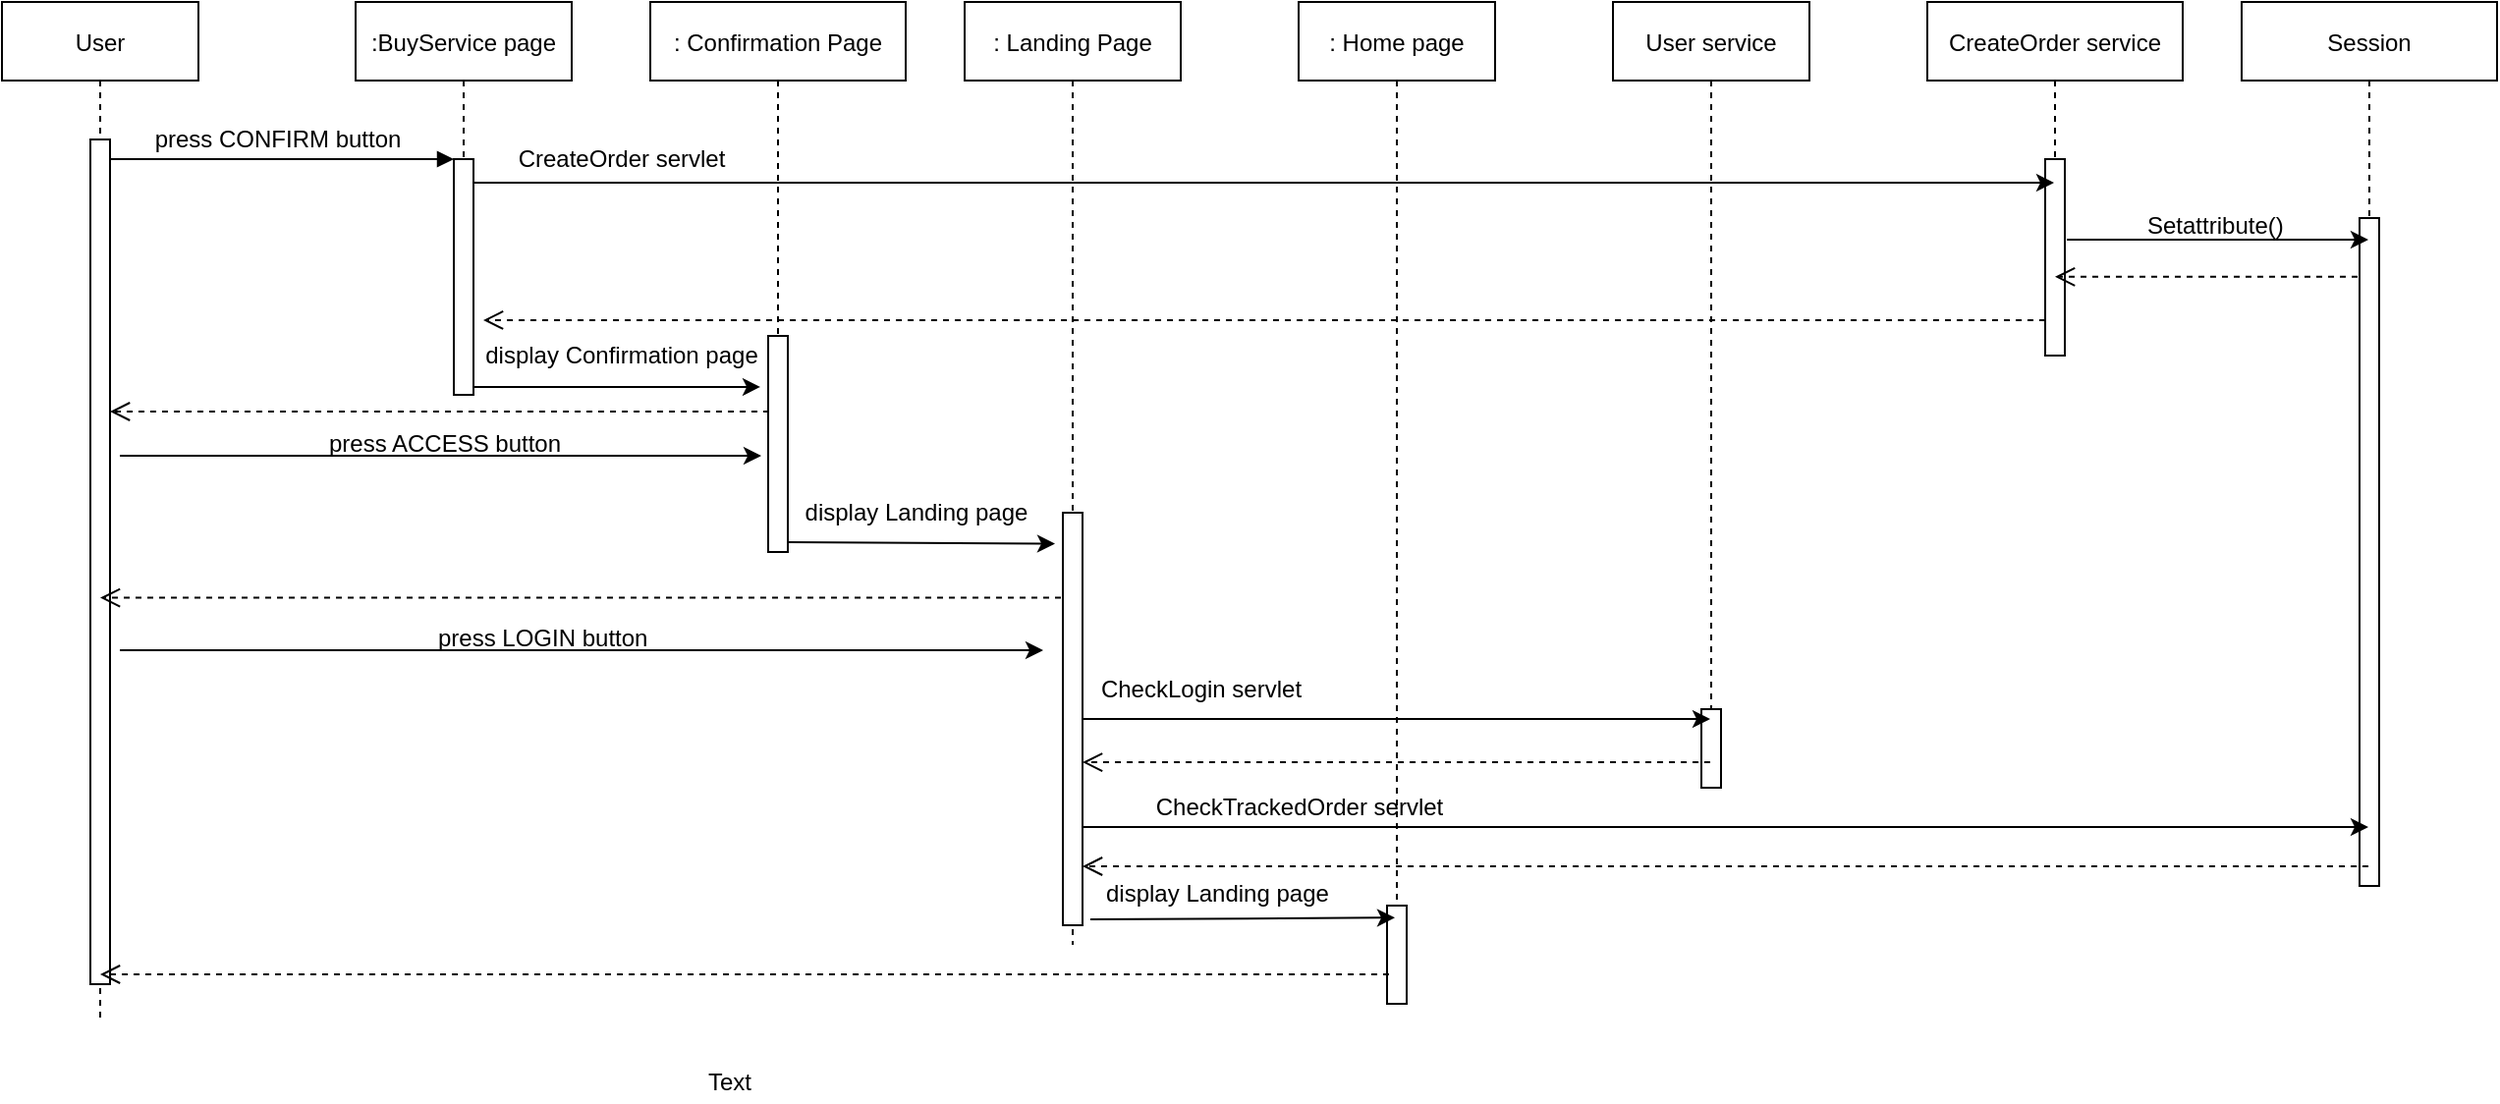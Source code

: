 <mxfile version="17.5.0" type="github">
  <diagram id="kgpKYQtTHZ0yAKxKKP6v" name="Page-1">
    <mxGraphModel dx="1422" dy="788" grid="1" gridSize="10" guides="1" tooltips="1" connect="1" arrows="1" fold="1" page="1" pageScale="1" pageWidth="850" pageHeight="1100" math="0" shadow="0">
      <root>
        <mxCell id="0" />
        <mxCell id="1" parent="0" />
        <mxCell id="3nuBFxr9cyL0pnOWT2aG-1" value="User" style="shape=umlLifeline;perimeter=lifelinePerimeter;container=1;collapsible=0;recursiveResize=0;rounded=0;shadow=0;strokeWidth=1;" parent="1" vertex="1">
          <mxGeometry x="10" y="80" width="100" height="520" as="geometry" />
        </mxCell>
        <mxCell id="3nuBFxr9cyL0pnOWT2aG-2" value="" style="points=[];perimeter=orthogonalPerimeter;rounded=0;shadow=0;strokeWidth=1;" parent="3nuBFxr9cyL0pnOWT2aG-1" vertex="1">
          <mxGeometry x="45" y="70" width="10" height="430" as="geometry" />
        </mxCell>
        <mxCell id="3nuBFxr9cyL0pnOWT2aG-5" value=":BuyService page" style="shape=umlLifeline;perimeter=lifelinePerimeter;container=1;collapsible=0;recursiveResize=0;rounded=0;shadow=0;strokeWidth=1;" parent="1" vertex="1">
          <mxGeometry x="190" y="80" width="110" height="200" as="geometry" />
        </mxCell>
        <mxCell id="3nuBFxr9cyL0pnOWT2aG-6" value="" style="points=[];perimeter=orthogonalPerimeter;rounded=0;shadow=0;strokeWidth=1;" parent="3nuBFxr9cyL0pnOWT2aG-5" vertex="1">
          <mxGeometry x="50" y="80" width="10" height="120" as="geometry" />
        </mxCell>
        <mxCell id="3nuBFxr9cyL0pnOWT2aG-8" value="" style="verticalAlign=bottom;endArrow=block;entryX=0;entryY=0;shadow=0;strokeWidth=1;entryDx=0;entryDy=0;entryPerimeter=0;" parent="1" source="3nuBFxr9cyL0pnOWT2aG-2" target="3nuBFxr9cyL0pnOWT2aG-6" edge="1">
          <mxGeometry relative="1" as="geometry">
            <mxPoint x="165" y="160" as="sourcePoint" />
          </mxGeometry>
        </mxCell>
        <mxCell id="2_4Tgf92gbjspps2wVmF-2" value="press CONFIRM button" style="text;html=1;align=center;verticalAlign=middle;resizable=0;points=[];autosize=1;strokeColor=none;fillColor=none;" parent="1" vertex="1">
          <mxGeometry x="80" y="140" width="140" height="20" as="geometry" />
        </mxCell>
        <mxCell id="2_4Tgf92gbjspps2wVmF-3" value="CreateOrder service" style="shape=umlLifeline;perimeter=lifelinePerimeter;container=1;collapsible=0;recursiveResize=0;rounded=0;shadow=0;strokeWidth=1;" parent="1" vertex="1">
          <mxGeometry x="990" y="80" width="130" height="180" as="geometry" />
        </mxCell>
        <mxCell id="2_4Tgf92gbjspps2wVmF-4" value="" style="points=[];perimeter=orthogonalPerimeter;rounded=0;shadow=0;strokeWidth=1;" parent="2_4Tgf92gbjspps2wVmF-3" vertex="1">
          <mxGeometry x="60" y="80" width="10" height="100" as="geometry" />
        </mxCell>
        <mxCell id="2_4Tgf92gbjspps2wVmF-5" value="" style="endArrow=classic;html=1;rounded=0;" parent="1" target="2_4Tgf92gbjspps2wVmF-3" edge="1">
          <mxGeometry width="50" height="50" relative="1" as="geometry">
            <mxPoint x="250" y="172" as="sourcePoint" />
            <mxPoint x="880" y="170" as="targetPoint" />
          </mxGeometry>
        </mxCell>
        <mxCell id="2_4Tgf92gbjspps2wVmF-6" value="CreateOrder servlet" style="text;html=1;align=center;verticalAlign=middle;resizable=0;points=[];autosize=1;strokeColor=none;fillColor=none;" parent="1" vertex="1">
          <mxGeometry x="265" y="150" width="120" height="20" as="geometry" />
        </mxCell>
        <mxCell id="2_4Tgf92gbjspps2wVmF-8" value="" style="verticalAlign=bottom;endArrow=open;dashed=1;endSize=8;shadow=0;strokeWidth=1;entryX=1.5;entryY=0.683;entryDx=0;entryDy=0;entryPerimeter=0;" parent="1" source="2_4Tgf92gbjspps2wVmF-4" target="3nuBFxr9cyL0pnOWT2aG-6" edge="1">
          <mxGeometry relative="1" as="geometry">
            <mxPoint x="260" y="220" as="targetPoint" />
            <mxPoint x="700" y="190" as="sourcePoint" />
          </mxGeometry>
        </mxCell>
        <mxCell id="2_4Tgf92gbjspps2wVmF-9" value=": Confirmation Page" style="shape=umlLifeline;perimeter=lifelinePerimeter;container=1;collapsible=0;recursiveResize=0;rounded=0;shadow=0;strokeWidth=1;" parent="1" vertex="1">
          <mxGeometry x="340" y="80" width="130" height="280" as="geometry" />
        </mxCell>
        <mxCell id="2_4Tgf92gbjspps2wVmF-10" value="" style="points=[];perimeter=orthogonalPerimeter;rounded=0;shadow=0;strokeWidth=1;" parent="2_4Tgf92gbjspps2wVmF-9" vertex="1">
          <mxGeometry x="60" y="170" width="10" height="110" as="geometry" />
        </mxCell>
        <mxCell id="2_4Tgf92gbjspps2wVmF-12" value="display Confirmation page" style="text;html=1;align=center;verticalAlign=middle;resizable=0;points=[];autosize=1;strokeColor=none;fillColor=none;" parent="2_4Tgf92gbjspps2wVmF-9" vertex="1">
          <mxGeometry x="-90" y="170" width="150" height="20" as="geometry" />
        </mxCell>
        <mxCell id="2_4Tgf92gbjspps2wVmF-20" value="display Landing page" style="text;html=1;align=center;verticalAlign=middle;resizable=0;points=[];autosize=1;strokeColor=none;fillColor=none;" parent="2_4Tgf92gbjspps2wVmF-9" vertex="1">
          <mxGeometry x="70" y="250" width="130" height="20" as="geometry" />
        </mxCell>
        <mxCell id="2_4Tgf92gbjspps2wVmF-11" value="" style="endArrow=classic;html=1;rounded=0;entryX=-0.4;entryY=0.236;entryDx=0;entryDy=0;entryPerimeter=0;" parent="1" source="3nuBFxr9cyL0pnOWT2aG-6" target="2_4Tgf92gbjspps2wVmF-10" edge="1">
          <mxGeometry width="50" height="50" relative="1" as="geometry">
            <mxPoint x="260" y="270" as="sourcePoint" />
            <mxPoint x="320" y="270" as="targetPoint" />
          </mxGeometry>
        </mxCell>
        <mxCell id="2_4Tgf92gbjspps2wVmF-13" value="" style="verticalAlign=bottom;endArrow=open;dashed=1;endSize=8;shadow=0;strokeWidth=1;exitX=0.05;exitY=0.35;exitDx=0;exitDy=0;exitPerimeter=0;" parent="1" source="2_4Tgf92gbjspps2wVmF-10" target="3nuBFxr9cyL0pnOWT2aG-2" edge="1">
          <mxGeometry relative="1" as="geometry">
            <mxPoint x="70" y="290" as="targetPoint" />
            <mxPoint x="400" y="290" as="sourcePoint" />
          </mxGeometry>
        </mxCell>
        <mxCell id="2_4Tgf92gbjspps2wVmF-14" value="" style="endArrow=classic;html=1;rounded=0;entryX=-0.35;entryY=0.555;entryDx=0;entryDy=0;entryPerimeter=0;" parent="1" target="2_4Tgf92gbjspps2wVmF-10" edge="1">
          <mxGeometry width="50" height="50" relative="1" as="geometry">
            <mxPoint x="70" y="311" as="sourcePoint" />
            <mxPoint x="390" y="320" as="targetPoint" />
          </mxGeometry>
        </mxCell>
        <mxCell id="2_4Tgf92gbjspps2wVmF-15" value="press ACCESS button" style="text;html=1;align=center;verticalAlign=middle;resizable=0;points=[];autosize=1;strokeColor=none;fillColor=none;" parent="1" vertex="1">
          <mxGeometry x="170" y="295" width="130" height="20" as="geometry" />
        </mxCell>
        <mxCell id="2_4Tgf92gbjspps2wVmF-17" value="User service" style="shape=umlLifeline;perimeter=lifelinePerimeter;container=1;collapsible=0;recursiveResize=0;rounded=0;shadow=0;strokeWidth=1;" parent="1" vertex="1">
          <mxGeometry x="830" y="80" width="100" height="400" as="geometry" />
        </mxCell>
        <mxCell id="2_4Tgf92gbjspps2wVmF-18" value="" style="points=[];perimeter=orthogonalPerimeter;rounded=0;shadow=0;strokeWidth=1;" parent="2_4Tgf92gbjspps2wVmF-17" vertex="1">
          <mxGeometry x="45" y="360" width="10" height="40" as="geometry" />
        </mxCell>
        <mxCell id="2_4Tgf92gbjspps2wVmF-19" value="" style="endArrow=classic;html=1;rounded=0;entryX=-0.4;entryY=0.075;entryDx=0;entryDy=0;entryPerimeter=0;" parent="1" target="2_4Tgf92gbjspps2wVmF-26" edge="1">
          <mxGeometry width="50" height="50" relative="1" as="geometry">
            <mxPoint x="410" y="355" as="sourcePoint" />
            <mxPoint x="530" y="353" as="targetPoint" />
          </mxGeometry>
        </mxCell>
        <mxCell id="2_4Tgf92gbjspps2wVmF-25" value=": Landing Page" style="shape=umlLifeline;perimeter=lifelinePerimeter;container=1;collapsible=0;recursiveResize=0;rounded=0;shadow=0;strokeWidth=1;" parent="1" vertex="1">
          <mxGeometry x="500" y="80" width="110" height="480" as="geometry" />
        </mxCell>
        <mxCell id="2_4Tgf92gbjspps2wVmF-26" value="" style="points=[];perimeter=orthogonalPerimeter;rounded=0;shadow=0;strokeWidth=1;" parent="2_4Tgf92gbjspps2wVmF-25" vertex="1">
          <mxGeometry x="50" y="260" width="10" height="210" as="geometry" />
        </mxCell>
        <mxCell id="p9JeNvaNSxOyfhmn88M_-26" value="display Landing page" style="text;whiteSpace=wrap;html=1;" vertex="1" parent="2_4Tgf92gbjspps2wVmF-25">
          <mxGeometry x="70" y="440" width="140" height="30" as="geometry" />
        </mxCell>
        <mxCell id="2_4Tgf92gbjspps2wVmF-29" value="CheckTrackedOrder servlet" style="text;html=1;align=center;verticalAlign=middle;resizable=0;points=[];autosize=1;strokeColor=none;fillColor=none;" parent="1" vertex="1">
          <mxGeometry x="590" y="480" width="160" height="20" as="geometry" />
        </mxCell>
        <mxCell id="2_4Tgf92gbjspps2wVmF-30" value="" style="verticalAlign=bottom;endArrow=open;dashed=1;endSize=8;shadow=0;strokeWidth=1;exitX=-0.1;exitY=0.206;exitDx=0;exitDy=0;exitPerimeter=0;" parent="1" source="2_4Tgf92gbjspps2wVmF-26" target="3nuBFxr9cyL0pnOWT2aG-1" edge="1">
          <mxGeometry relative="1" as="geometry">
            <mxPoint x="254.5" y="196" as="targetPoint" />
            <mxPoint x="795" y="196" as="sourcePoint" />
          </mxGeometry>
        </mxCell>
        <mxCell id="2_4Tgf92gbjspps2wVmF-33" value="" style="endArrow=classic;html=1;rounded=0;exitX=0;exitY=1.25;exitDx=0;exitDy=0;exitPerimeter=0;" parent="1" source="2_4Tgf92gbjspps2wVmF-34" target="2_4Tgf92gbjspps2wVmF-17" edge="1">
          <mxGeometry width="50" height="50" relative="1" as="geometry">
            <mxPoint x="545" y="444" as="sourcePoint" />
            <mxPoint x="690" y="444" as="targetPoint" />
          </mxGeometry>
        </mxCell>
        <mxCell id="2_4Tgf92gbjspps2wVmF-34" value="CheckLogin servlet" style="text;html=1;align=center;verticalAlign=middle;resizable=0;points=[];autosize=1;strokeColor=none;fillColor=none;" parent="1" vertex="1">
          <mxGeometry x="560" y="420" width="120" height="20" as="geometry" />
        </mxCell>
        <mxCell id="p9JeNvaNSxOyfhmn88M_-6" value="" style="endArrow=classic;html=1;rounded=0;" edge="1" parent="1">
          <mxGeometry width="50" height="50" relative="1" as="geometry">
            <mxPoint x="70" y="410" as="sourcePoint" />
            <mxPoint x="540" y="410" as="targetPoint" />
          </mxGeometry>
        </mxCell>
        <mxCell id="p9JeNvaNSxOyfhmn88M_-7" value="press LOGIN button" style="text;whiteSpace=wrap;html=1;" vertex="1" parent="1">
          <mxGeometry x="230" y="390" width="140" height="30" as="geometry" />
        </mxCell>
        <mxCell id="p9JeNvaNSxOyfhmn88M_-11" value="" style="verticalAlign=bottom;endArrow=open;dashed=1;endSize=8;shadow=0;strokeWidth=1;entryX=1;entryY=0.605;entryDx=0;entryDy=0;entryPerimeter=0;" edge="1" parent="1" source="2_4Tgf92gbjspps2wVmF-17" target="2_4Tgf92gbjspps2wVmF-26">
          <mxGeometry relative="1" as="geometry">
            <mxPoint x="140" y="490" as="targetPoint" />
            <mxPoint x="690" y="461" as="sourcePoint" />
          </mxGeometry>
        </mxCell>
        <mxCell id="p9JeNvaNSxOyfhmn88M_-12" value="Session" style="shape=umlLifeline;perimeter=lifelinePerimeter;container=1;collapsible=0;recursiveResize=0;rounded=0;shadow=0;strokeWidth=1;" vertex="1" parent="1">
          <mxGeometry x="1150" y="80" width="130" height="450" as="geometry" />
        </mxCell>
        <mxCell id="p9JeNvaNSxOyfhmn88M_-13" value="" style="points=[];perimeter=orthogonalPerimeter;rounded=0;shadow=0;strokeWidth=1;" vertex="1" parent="p9JeNvaNSxOyfhmn88M_-12">
          <mxGeometry x="60" y="110" width="10" height="340" as="geometry" />
        </mxCell>
        <mxCell id="p9JeNvaNSxOyfhmn88M_-14" value="Text" style="text;html=1;align=center;verticalAlign=middle;resizable=0;points=[];autosize=1;strokeColor=none;fillColor=none;" vertex="1" parent="1">
          <mxGeometry x="360" y="620" width="40" height="20" as="geometry" />
        </mxCell>
        <mxCell id="p9JeNvaNSxOyfhmn88M_-15" value="" style="endArrow=classic;html=1;rounded=0;" edge="1" parent="1" target="p9JeNvaNSxOyfhmn88M_-12">
          <mxGeometry width="50" height="50" relative="1" as="geometry">
            <mxPoint x="560" y="500" as="sourcePoint" />
            <mxPoint x="550" y="420" as="targetPoint" />
          </mxGeometry>
        </mxCell>
        <mxCell id="p9JeNvaNSxOyfhmn88M_-18" value="" style="verticalAlign=bottom;endArrow=open;dashed=1;endSize=8;shadow=0;strokeWidth=1;entryX=1;entryY=0.605;entryDx=0;entryDy=0;entryPerimeter=0;" edge="1" parent="1" source="p9JeNvaNSxOyfhmn88M_-12">
          <mxGeometry relative="1" as="geometry">
            <mxPoint x="560" y="520" as="targetPoint" />
            <mxPoint x="1050" y="520" as="sourcePoint" />
          </mxGeometry>
        </mxCell>
        <mxCell id="p9JeNvaNSxOyfhmn88M_-19" value=": Home page" style="shape=umlLifeline;perimeter=lifelinePerimeter;container=1;collapsible=0;recursiveResize=0;rounded=0;shadow=0;strokeWidth=1;" vertex="1" parent="1">
          <mxGeometry x="670" y="80" width="100" height="510" as="geometry" />
        </mxCell>
        <mxCell id="p9JeNvaNSxOyfhmn88M_-20" value="" style="points=[];perimeter=orthogonalPerimeter;rounded=0;shadow=0;strokeWidth=1;" vertex="1" parent="p9JeNvaNSxOyfhmn88M_-19">
          <mxGeometry x="45" y="460" width="10" height="50" as="geometry" />
        </mxCell>
        <mxCell id="p9JeNvaNSxOyfhmn88M_-21" value="" style="endArrow=classic;html=1;rounded=0;exitX=1.1;exitY=0.41;exitDx=0;exitDy=0;exitPerimeter=0;" edge="1" parent="1" source="2_4Tgf92gbjspps2wVmF-4" target="p9JeNvaNSxOyfhmn88M_-12">
          <mxGeometry width="50" height="50" relative="1" as="geometry">
            <mxPoint x="960" y="310" as="sourcePoint" />
            <mxPoint x="980" y="330" as="targetPoint" />
          </mxGeometry>
        </mxCell>
        <mxCell id="p9JeNvaNSxOyfhmn88M_-22" value="&lt;div&gt;Setattribute()&lt;/div&gt;" style="text;whiteSpace=wrap;html=1;" vertex="1" parent="1">
          <mxGeometry x="1100" y="180" width="130" height="30" as="geometry" />
        </mxCell>
        <mxCell id="p9JeNvaNSxOyfhmn88M_-23" value="" style="verticalAlign=bottom;endArrow=open;dashed=1;endSize=8;shadow=0;strokeWidth=1;exitX=-0.1;exitY=0.088;exitDx=0;exitDy=0;exitPerimeter=0;" edge="1" parent="1" source="p9JeNvaNSxOyfhmn88M_-13" target="2_4Tgf92gbjspps2wVmF-3">
          <mxGeometry relative="1" as="geometry">
            <mxPoint x="570" y="471" as="targetPoint" />
            <mxPoint x="889.5" y="471" as="sourcePoint" />
          </mxGeometry>
        </mxCell>
        <mxCell id="p9JeNvaNSxOyfhmn88M_-24" value="" style="endArrow=classic;html=1;rounded=0;exitX=1.4;exitY=0.986;exitDx=0;exitDy=0;exitPerimeter=0;entryX=0.49;entryY=0.914;entryDx=0;entryDy=0;entryPerimeter=0;" edge="1" parent="1" source="2_4Tgf92gbjspps2wVmF-26" target="p9JeNvaNSxOyfhmn88M_-19">
          <mxGeometry width="50" height="50" relative="1" as="geometry">
            <mxPoint x="570" y="455" as="sourcePoint" />
            <mxPoint x="889.5" y="455" as="targetPoint" />
          </mxGeometry>
        </mxCell>
        <mxCell id="p9JeNvaNSxOyfhmn88M_-25" value="" style="verticalAlign=bottom;endArrow=open;dashed=1;endSize=8;shadow=0;strokeWidth=1;exitX=0.1;exitY=0.7;exitDx=0;exitDy=0;exitPerimeter=0;" edge="1" parent="1" source="p9JeNvaNSxOyfhmn88M_-20" target="3nuBFxr9cyL0pnOWT2aG-1">
          <mxGeometry relative="1" as="geometry">
            <mxPoint x="570" y="477.05" as="targetPoint" />
            <mxPoint x="889.5" y="477.05" as="sourcePoint" />
          </mxGeometry>
        </mxCell>
      </root>
    </mxGraphModel>
  </diagram>
</mxfile>
